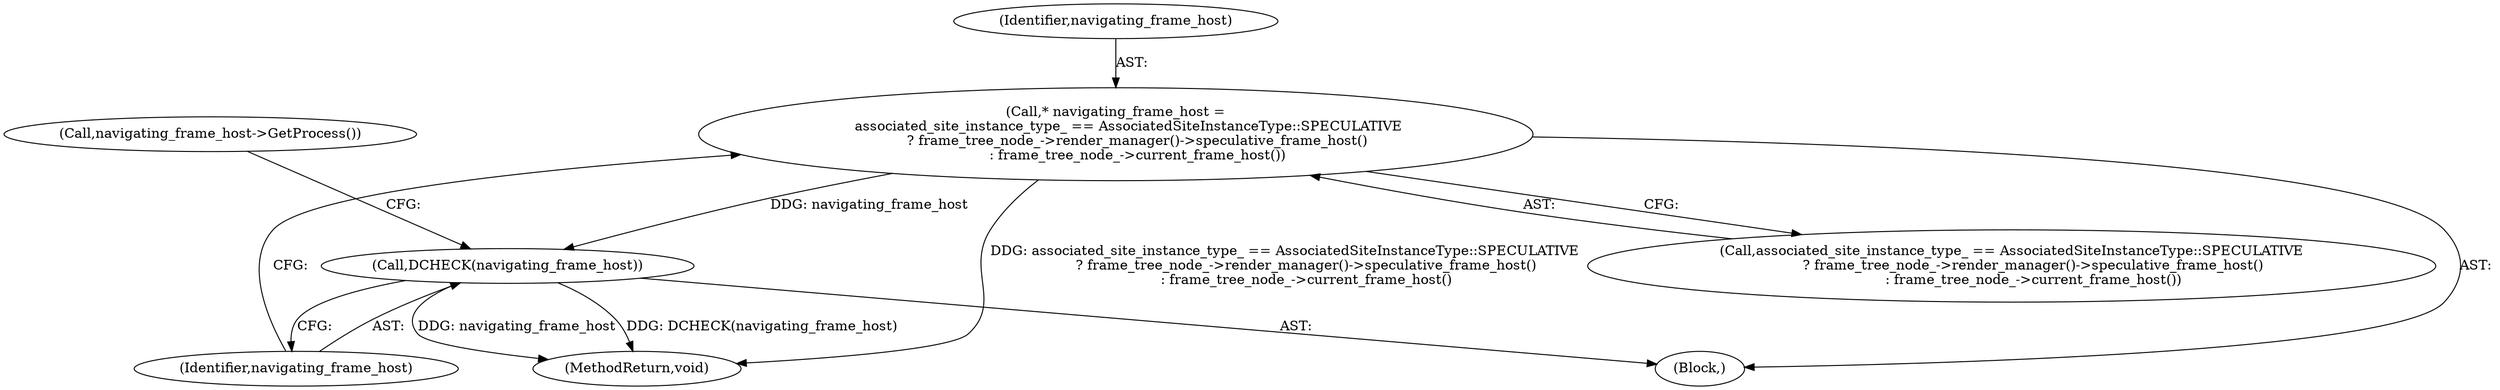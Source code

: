 digraph "0_Chrome_07fbae50670ea44e35e1d554db1bbece7fe3711f@pointer" {
"1000175" [label="(Call,* navigating_frame_host =\n      associated_site_instance_type_ == AssociatedSiteInstanceType::SPECULATIVE\n          ? frame_tree_node_->render_manager()->speculative_frame_host()\n          : frame_tree_node_->current_frame_host())"];
"1000183" [label="(Call,DCHECK(navigating_frame_host))"];
"1000175" [label="(Call,* navigating_frame_host =\n      associated_site_instance_type_ == AssociatedSiteInstanceType::SPECULATIVE\n          ? frame_tree_node_->render_manager()->speculative_frame_host()\n          : frame_tree_node_->current_frame_host())"];
"1000176" [label="(Identifier,navigating_frame_host)"];
"1000107" [label="(Block,)"];
"1000183" [label="(Call,DCHECK(navigating_frame_host))"];
"1000184" [label="(Identifier,navigating_frame_host)"];
"1000375" [label="(MethodReturn,void)"];
"1000177" [label="(Call,associated_site_instance_type_ == AssociatedSiteInstanceType::SPECULATIVE\n          ? frame_tree_node_->render_manager()->speculative_frame_host()\n          : frame_tree_node_->current_frame_host())"];
"1000186" [label="(Call,navigating_frame_host->GetProcess())"];
"1000175" -> "1000107"  [label="AST: "];
"1000175" -> "1000177"  [label="CFG: "];
"1000176" -> "1000175"  [label="AST: "];
"1000177" -> "1000175"  [label="AST: "];
"1000184" -> "1000175"  [label="CFG: "];
"1000175" -> "1000375"  [label="DDG: associated_site_instance_type_ == AssociatedSiteInstanceType::SPECULATIVE\n          ? frame_tree_node_->render_manager()->speculative_frame_host()\n          : frame_tree_node_->current_frame_host()"];
"1000175" -> "1000183"  [label="DDG: navigating_frame_host"];
"1000183" -> "1000107"  [label="AST: "];
"1000183" -> "1000184"  [label="CFG: "];
"1000184" -> "1000183"  [label="AST: "];
"1000186" -> "1000183"  [label="CFG: "];
"1000183" -> "1000375"  [label="DDG: navigating_frame_host"];
"1000183" -> "1000375"  [label="DDG: DCHECK(navigating_frame_host)"];
}
